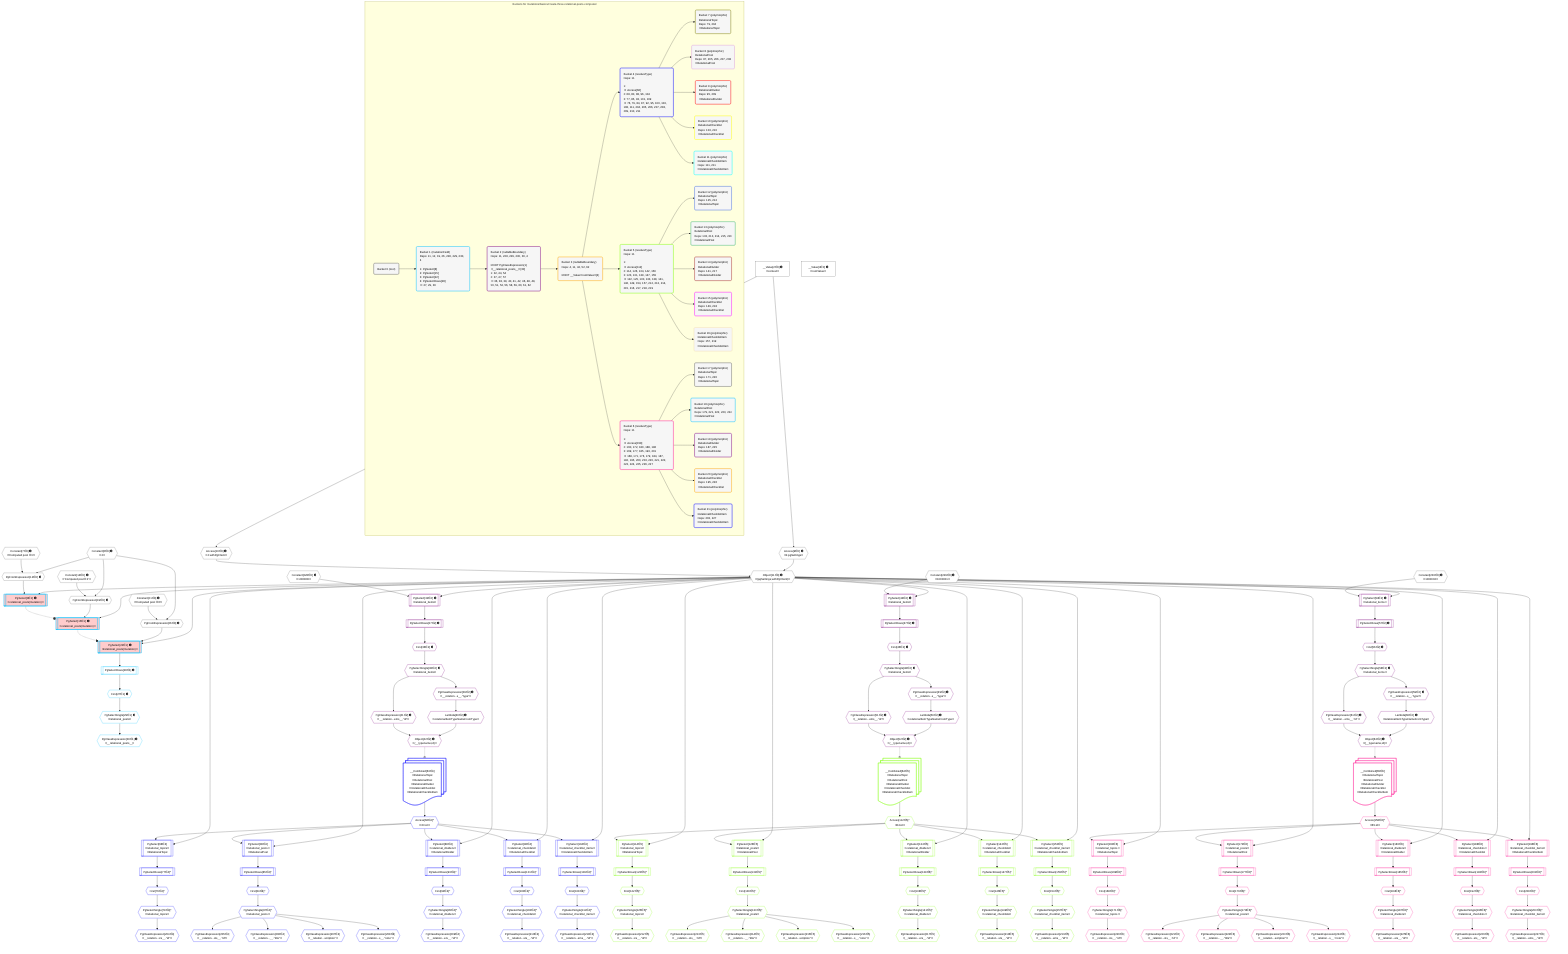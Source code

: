 %%{init: {'themeVariables': { 'fontSize': '12px'}}}%%
graph TD
    classDef path fill:#eee,stroke:#000,color:#000
    classDef plan fill:#fff,stroke-width:1px,color:#000
    classDef itemplan fill:#fff,stroke-width:2px,color:#000
    classDef unbatchedplan fill:#dff,stroke-width:1px,color:#000
    classDef sideeffectplan fill:#fcc,stroke-width:2px,color:#000
    classDef bucket fill:#f6f6f6,color:#000,stroke-width:2px,text-align:left

    subgraph "Buckets for mutations/basics/create-three-relational-posts-computed"
    Bucket0("Bucket 0 (root)"):::bucket
    Bucket1("Bucket 1 (mutationField)<br />Deps: 11, 12, 19, 26, 228, 229, 230, 4<br /><br />1: PgSelect[8]<br />2: PgSelect[15]<br />3: PgSelect[22]<br />4: PgSelectRows[28]<br />ᐳ: 27, 29, 30"):::bucket
    Bucket2("Bucket 2 (nullableBoundary)<br />Deps: 11, 228, 229, 230, 30, 4<br /><br />ROOT PgClassExpression{1}ᐸ__relational_posts__ᐳ[30]<br />1: 32, 44, 54<br />2: 37, 47, 57<br />ᐳ: 36, 38, 39, 40, 41, 42, 46, 48, 49, 50, 51, 52, 56, 58, 59, 60, 61, 62"):::bucket
    Bucket3("Bucket 3 (nullableBoundary)<br />Deps: 4, 11, 42, 52, 62<br /><br />ROOT __ValueᐸrootValueᐳ[4]"):::bucket
    Bucket4("Bucket 4 (resolveType)<br />Deps: 11<br /><br />1: <br />ᐳ: Access[66]<br />2: 68, 80, 88, 96, 104<br />3: 77, 85, 93, 101, 109<br />ᐳ: 76, 79, 84, 87, 92, 95, 100, 103, 108, 111, 204, 205, 206, 207, 208, 209, 210, 211"):::bucket
    Bucket5("Bucket 5 (resolveType)<br />Deps: 11<br /><br />1: <br />ᐳ: Access[112]<br />2: 114, 126, 134, 142, 150<br />3: 123, 131, 139, 147, 155<br />ᐳ: 122, 125, 130, 133, 138, 141, 146, 149, 154, 157, 212, 213, 214, 215, 216, 217, 218, 219"):::bucket
    Bucket6("Bucket 6 (resolveType)<br />Deps: 11<br /><br />1: <br />ᐳ: Access[158]<br />2: 160, 172, 180, 188, 196<br />3: 169, 177, 185, 193, 201<br />ᐳ: 168, 171, 176, 179, 184, 187, 192, 195, 200, 203, 220, 221, 222, 223, 224, 225, 226, 227"):::bucket
    Bucket7("Bucket 7 (polymorphic)<br />RelationalTopic<br />Deps: 79, 204<br />ᐳRelationalTopic"):::bucket
    Bucket8("Bucket 8 (polymorphic)<br />RelationalPost<br />Deps: 87, 205, 206, 207, 208<br />ᐳRelationalPost"):::bucket
    Bucket9("Bucket 9 (polymorphic)<br />RelationalDivider<br />Deps: 95, 209<br />ᐳRelationalDivider"):::bucket
    Bucket10("Bucket 10 (polymorphic)<br />RelationalChecklist<br />Deps: 103, 210<br />ᐳRelationalChecklist"):::bucket
    Bucket11("Bucket 11 (polymorphic)<br />RelationalChecklistItem<br />Deps: 111, 211<br />ᐳRelationalChecklistItem"):::bucket
    Bucket12("Bucket 12 (polymorphic)<br />RelationalTopic<br />Deps: 125, 212<br />ᐳRelationalTopic"):::bucket
    Bucket13("Bucket 13 (polymorphic)<br />RelationalPost<br />Deps: 133, 213, 214, 215, 216<br />ᐳRelationalPost"):::bucket
    Bucket14("Bucket 14 (polymorphic)<br />RelationalDivider<br />Deps: 141, 217<br />ᐳRelationalDivider"):::bucket
    Bucket15("Bucket 15 (polymorphic)<br />RelationalChecklist<br />Deps: 149, 218<br />ᐳRelationalChecklist"):::bucket
    Bucket16("Bucket 16 (polymorphic)<br />RelationalChecklistItem<br />Deps: 157, 219<br />ᐳRelationalChecklistItem"):::bucket
    Bucket17("Bucket 17 (polymorphic)<br />RelationalTopic<br />Deps: 171, 220<br />ᐳRelationalTopic"):::bucket
    Bucket18("Bucket 18 (polymorphic)<br />RelationalPost<br />Deps: 179, 221, 222, 223, 224<br />ᐳRelationalPost"):::bucket
    Bucket19("Bucket 19 (polymorphic)<br />RelationalDivider<br />Deps: 187, 225<br />ᐳRelationalDivider"):::bucket
    Bucket20("Bucket 20 (polymorphic)<br />RelationalChecklist<br />Deps: 195, 226<br />ᐳRelationalChecklist"):::bucket
    Bucket21("Bucket 21 (polymorphic)<br />RelationalChecklistItem<br />Deps: 203, 227<br />ᐳRelationalChecklistItem"):::bucket
    end
    Bucket0 --> Bucket1
    Bucket1 --> Bucket2
    Bucket2 --> Bucket3
    Bucket3 --> Bucket4 & Bucket5 & Bucket6
    Bucket4 --> Bucket7 & Bucket8 & Bucket9 & Bucket10 & Bucket11
    Bucket5 --> Bucket12 & Bucket13 & Bucket14 & Bucket15 & Bucket16
    Bucket6 --> Bucket17 & Bucket18 & Bucket19 & Bucket20 & Bucket21

    %% plan dependencies
    Object11{{"Object[11∈0] ➊<br />ᐸ{pgSettings,withPgClient}ᐳ"}}:::plan
    Access9{{"Access[9∈0] ➊<br />ᐸ2.pgSettingsᐳ"}}:::plan
    Access10{{"Access[10∈0] ➊<br />ᐸ2.withPgClientᐳ"}}:::plan
    Access9 & Access10 --> Object11
    PgFromExpression12{{"PgFromExpression[12∈0] ➊"}}:::plan
    Constant6{{"Constant[6∈0] ➊<br />ᐸ2ᐳ"}}:::plan
    Constant7{{"Constant[7∈0] ➊<br />ᐸ'Computed post ꖛ1'ᐳ"}}:::plan
    Constant6 & Constant7 --> PgFromExpression12
    PgFromExpression19{{"PgFromExpression[19∈0] ➊"}}:::plan
    Constant14{{"Constant[14∈0] ➊<br />ᐸ'Computed post ꖛ2'ᐳ"}}:::plan
    Constant6 & Constant14 --> PgFromExpression19
    PgFromExpression26{{"PgFromExpression[26∈0] ➊"}}:::plan
    Constant21{{"Constant[21∈0] ➊<br />ᐸ'Computed post ꖛ3'ᐳ"}}:::plan
    Constant6 & Constant21 --> PgFromExpression26
    __Value2["__Value[2∈0] ➊<br />ᐸcontextᐳ"]:::plan
    __Value2 --> Access9
    __Value2 --> Access10
    __Value4["__Value[4∈0] ➊<br />ᐸrootValueᐳ"]:::plan
    Constant228{{"Constant[228∈0] ➊<br />ᐸ1000000ᐳ"}}:::plan
    Constant229{{"Constant[229∈0] ➊<br />ᐸ1000001ᐳ"}}:::plan
    Constant230{{"Constant[230∈0] ➊<br />ᐸ1000002ᐳ"}}:::plan
    PgSelect8[["PgSelect[8∈1] ➊<br />ᐸrelational_posts(mutation)ᐳ"]]:::sideeffectplan
    Object11 & PgFromExpression12 --> PgSelect8
    PgSelect15[["PgSelect[15∈1] ➊<br />ᐸrelational_posts(mutation)ᐳ"]]:::sideeffectplan
    Object11 & PgFromExpression19 --> PgSelect15
    PgSelect22[["PgSelect[22∈1] ➊<br />ᐸrelational_posts(mutation)ᐳ"]]:::sideeffectplan
    Object11 & PgFromExpression26 --> PgSelect22
    First27{{"First[27∈1] ➊"}}:::plan
    PgSelectRows28[["PgSelectRows[28∈1] ➊"]]:::plan
    PgSelectRows28 --> First27
    PgSelect22 --> PgSelectRows28
    PgSelectSingle29{{"PgSelectSingle[29∈1] ➊<br />ᐸrelational_postsᐳ"}}:::plan
    First27 --> PgSelectSingle29
    PgClassExpression30{{"PgClassExpression[30∈1] ➊<br />ᐸ__relational_posts__ᐳ"}}:::plan
    PgSelectSingle29 --> PgClassExpression30
    PgSelect32[["PgSelect[32∈2] ➊<br />ᐸrelational_itemsᐳ"]]:::plan
    Object11 & Constant228 --> PgSelect32
    Object42{{"Object[42∈2] ➊<br />ᐸ{__typename,id}ᐳ"}}:::plan
    Lambda40{{"Lambda[40∈2] ➊<br />ᐸrelationalItemTypeNameFromTypeᐳ"}}:::plan
    PgClassExpression41{{"PgClassExpression[41∈2] ➊<br />ᐸ__relation...ems__.”id”ᐳ"}}:::plan
    Lambda40 & PgClassExpression41 --> Object42
    PgSelect44[["PgSelect[44∈2] ➊<br />ᐸrelational_itemsᐳ"]]:::plan
    Object11 & Constant229 --> PgSelect44
    Object52{{"Object[52∈2] ➊<br />ᐸ{__typename,id}ᐳ"}}:::plan
    Lambda50{{"Lambda[50∈2] ➊<br />ᐸrelationalItemTypeNameFromTypeᐳ"}}:::plan
    PgClassExpression51{{"PgClassExpression[51∈2] ➊<br />ᐸ__relation...ems__.”id”ᐳ"}}:::plan
    Lambda50 & PgClassExpression51 --> Object52
    PgSelect54[["PgSelect[54∈2] ➊<br />ᐸrelational_itemsᐳ"]]:::plan
    Object11 & Constant230 --> PgSelect54
    Object62{{"Object[62∈2] ➊<br />ᐸ{__typename,id}ᐳ"}}:::plan
    Lambda60{{"Lambda[60∈2] ➊<br />ᐸrelationalItemTypeNameFromTypeᐳ"}}:::plan
    PgClassExpression61{{"PgClassExpression[61∈2] ➊<br />ᐸ__relation...ems__.”id”ᐳ"}}:::plan
    Lambda60 & PgClassExpression61 --> Object62
    First36{{"First[36∈2] ➊"}}:::plan
    PgSelectRows37[["PgSelectRows[37∈2] ➊"]]:::plan
    PgSelectRows37 --> First36
    PgSelect32 --> PgSelectRows37
    PgSelectSingle38{{"PgSelectSingle[38∈2] ➊<br />ᐸrelational_itemsᐳ"}}:::plan
    First36 --> PgSelectSingle38
    PgClassExpression39{{"PgClassExpression[39∈2] ➊<br />ᐸ__relation...s__.”type”ᐳ"}}:::plan
    PgSelectSingle38 --> PgClassExpression39
    PgClassExpression39 --> Lambda40
    PgSelectSingle38 --> PgClassExpression41
    First46{{"First[46∈2] ➊"}}:::plan
    PgSelectRows47[["PgSelectRows[47∈2] ➊"]]:::plan
    PgSelectRows47 --> First46
    PgSelect44 --> PgSelectRows47
    PgSelectSingle48{{"PgSelectSingle[48∈2] ➊<br />ᐸrelational_itemsᐳ"}}:::plan
    First46 --> PgSelectSingle48
    PgClassExpression49{{"PgClassExpression[49∈2] ➊<br />ᐸ__relation...s__.”type”ᐳ"}}:::plan
    PgSelectSingle48 --> PgClassExpression49
    PgClassExpression49 --> Lambda50
    PgSelectSingle48 --> PgClassExpression51
    First56{{"First[56∈2] ➊"}}:::plan
    PgSelectRows57[["PgSelectRows[57∈2] ➊"]]:::plan
    PgSelectRows57 --> First56
    PgSelect54 --> PgSelectRows57
    PgSelectSingle58{{"PgSelectSingle[58∈2] ➊<br />ᐸrelational_itemsᐳ"}}:::plan
    First56 --> PgSelectSingle58
    PgClassExpression59{{"PgClassExpression[59∈2] ➊<br />ᐸ__relation...s__.”type”ᐳ"}}:::plan
    PgSelectSingle58 --> PgClassExpression59
    PgClassExpression59 --> Lambda60
    PgSelectSingle58 --> PgClassExpression61
    PgSelect68[["PgSelect[68∈4]<br />ᐸrelational_topicsᐳ<br />ᐳRelationalTopic"]]:::plan
    Access66{{"Access[66∈4]^<br />ᐸ63.idᐳ"}}:::plan
    Object11 & Access66 --> PgSelect68
    PgSelect80[["PgSelect[80∈4]<br />ᐸrelational_postsᐳ<br />ᐳRelationalPost"]]:::plan
    Object11 & Access66 --> PgSelect80
    PgSelect88[["PgSelect[88∈4]<br />ᐸrelational_dividersᐳ<br />ᐳRelationalDivider"]]:::plan
    Object11 & Access66 --> PgSelect88
    PgSelect96[["PgSelect[96∈4]<br />ᐸrelational_checklistsᐳ<br />ᐳRelationalChecklist"]]:::plan
    Object11 & Access66 --> PgSelect96
    PgSelect104[["PgSelect[104∈4]<br />ᐸrelational_checklist_itemsᐳ<br />ᐳRelationalChecklistItem"]]:::plan
    Object11 & Access66 --> PgSelect104
    __Value63:::plan@{shape: docs, label: "__Combined[63∈4]<br />ᐳRelationalTopic<br />ᐳRelationalPost<br />ᐳRelationalDivider<br />ᐳRelationalChecklist<br />ᐳRelationalChecklistItem"}
    __Value63 --> Access66
    First76{{"First[76∈4]^"}}:::plan
    PgSelectRows77[["PgSelectRows[77∈4]^"]]:::plan
    PgSelectRows77 --> First76
    PgSelect68 --> PgSelectRows77
    PgSelectSingle79{{"PgSelectSingle[79∈4]^<br />ᐸrelational_topicsᐳ"}}:::plan
    First76 --> PgSelectSingle79
    First84{{"First[84∈4]^"}}:::plan
    PgSelectRows85[["PgSelectRows[85∈4]^"]]:::plan
    PgSelectRows85 --> First84
    PgSelect80 --> PgSelectRows85
    PgSelectSingle87{{"PgSelectSingle[87∈4]^<br />ᐸrelational_postsᐳ"}}:::plan
    First84 --> PgSelectSingle87
    First92{{"First[92∈4]^"}}:::plan
    PgSelectRows93[["PgSelectRows[93∈4]^"]]:::plan
    PgSelectRows93 --> First92
    PgSelect88 --> PgSelectRows93
    PgSelectSingle95{{"PgSelectSingle[95∈4]^<br />ᐸrelational_dividersᐳ"}}:::plan
    First92 --> PgSelectSingle95
    First100{{"First[100∈4]^"}}:::plan
    PgSelectRows101[["PgSelectRows[101∈4]^"]]:::plan
    PgSelectRows101 --> First100
    PgSelect96 --> PgSelectRows101
    PgSelectSingle103{{"PgSelectSingle[103∈4]^<br />ᐸrelational_checklistsᐳ"}}:::plan
    First100 --> PgSelectSingle103
    First108{{"First[108∈4]^"}}:::plan
    PgSelectRows109[["PgSelectRows[109∈4]^"]]:::plan
    PgSelectRows109 --> First108
    PgSelect104 --> PgSelectRows109
    PgSelectSingle111{{"PgSelectSingle[111∈4]^<br />ᐸrelational_checklist_itemsᐳ"}}:::plan
    First108 --> PgSelectSingle111
    PgClassExpression204{{"PgClassExpression[204∈4]<br />ᐸ__relation...ics__.”id”ᐳ"}}:::plan
    PgSelectSingle79 --> PgClassExpression204
    PgClassExpression205{{"PgClassExpression[205∈4]<br />ᐸ__relation...sts__.”id”ᐳ"}}:::plan
    PgSelectSingle87 --> PgClassExpression205
    PgClassExpression206{{"PgClassExpression[206∈4]<br />ᐸ__relation...__.”title”ᐳ"}}:::plan
    PgSelectSingle87 --> PgClassExpression206
    PgClassExpression207{{"PgClassExpression[207∈4]<br />ᐸ__relation...scription”ᐳ"}}:::plan
    PgSelectSingle87 --> PgClassExpression207
    PgClassExpression208{{"PgClassExpression[208∈4]<br />ᐸ__relation...s__.”note”ᐳ"}}:::plan
    PgSelectSingle87 --> PgClassExpression208
    PgClassExpression209{{"PgClassExpression[209∈4]<br />ᐸ__relation...ers__.”id”ᐳ"}}:::plan
    PgSelectSingle95 --> PgClassExpression209
    PgClassExpression210{{"PgClassExpression[210∈4]<br />ᐸ__relation...sts__.”id”ᐳ"}}:::plan
    PgSelectSingle103 --> PgClassExpression210
    PgClassExpression211{{"PgClassExpression[211∈4]<br />ᐸ__relation...ems__.”id”ᐳ"}}:::plan
    PgSelectSingle111 --> PgClassExpression211
    PgSelect114[["PgSelect[114∈5]<br />ᐸrelational_topicsᐳ<br />ᐳRelationalTopic"]]:::plan
    Access112{{"Access[112∈5]^<br />ᐸ64.idᐳ"}}:::plan
    Object11 & Access112 --> PgSelect114
    PgSelect126[["PgSelect[126∈5]<br />ᐸrelational_postsᐳ<br />ᐳRelationalPost"]]:::plan
    Object11 & Access112 --> PgSelect126
    PgSelect134[["PgSelect[134∈5]<br />ᐸrelational_dividersᐳ<br />ᐳRelationalDivider"]]:::plan
    Object11 & Access112 --> PgSelect134
    PgSelect142[["PgSelect[142∈5]<br />ᐸrelational_checklistsᐳ<br />ᐳRelationalChecklist"]]:::plan
    Object11 & Access112 --> PgSelect142
    PgSelect150[["PgSelect[150∈5]<br />ᐸrelational_checklist_itemsᐳ<br />ᐳRelationalChecklistItem"]]:::plan
    Object11 & Access112 --> PgSelect150
    __Value64:::plan@{shape: docs, label: "__Combined[64∈5]<br />ᐳRelationalTopic<br />ᐳRelationalPost<br />ᐳRelationalDivider<br />ᐳRelationalChecklist<br />ᐳRelationalChecklistItem"}
    __Value64 --> Access112
    First122{{"First[122∈5]^"}}:::plan
    PgSelectRows123[["PgSelectRows[123∈5]^"]]:::plan
    PgSelectRows123 --> First122
    PgSelect114 --> PgSelectRows123
    PgSelectSingle125{{"PgSelectSingle[125∈5]^<br />ᐸrelational_topicsᐳ"}}:::plan
    First122 --> PgSelectSingle125
    First130{{"First[130∈5]^"}}:::plan
    PgSelectRows131[["PgSelectRows[131∈5]^"]]:::plan
    PgSelectRows131 --> First130
    PgSelect126 --> PgSelectRows131
    PgSelectSingle133{{"PgSelectSingle[133∈5]^<br />ᐸrelational_postsᐳ"}}:::plan
    First130 --> PgSelectSingle133
    First138{{"First[138∈5]^"}}:::plan
    PgSelectRows139[["PgSelectRows[139∈5]^"]]:::plan
    PgSelectRows139 --> First138
    PgSelect134 --> PgSelectRows139
    PgSelectSingle141{{"PgSelectSingle[141∈5]^<br />ᐸrelational_dividersᐳ"}}:::plan
    First138 --> PgSelectSingle141
    First146{{"First[146∈5]^"}}:::plan
    PgSelectRows147[["PgSelectRows[147∈5]^"]]:::plan
    PgSelectRows147 --> First146
    PgSelect142 --> PgSelectRows147
    PgSelectSingle149{{"PgSelectSingle[149∈5]^<br />ᐸrelational_checklistsᐳ"}}:::plan
    First146 --> PgSelectSingle149
    First154{{"First[154∈5]^"}}:::plan
    PgSelectRows155[["PgSelectRows[155∈5]^"]]:::plan
    PgSelectRows155 --> First154
    PgSelect150 --> PgSelectRows155
    PgSelectSingle157{{"PgSelectSingle[157∈5]^<br />ᐸrelational_checklist_itemsᐳ"}}:::plan
    First154 --> PgSelectSingle157
    PgClassExpression212{{"PgClassExpression[212∈5]<br />ᐸ__relation...ics__.”id”ᐳ"}}:::plan
    PgSelectSingle125 --> PgClassExpression212
    PgClassExpression213{{"PgClassExpression[213∈5]<br />ᐸ__relation...sts__.”id”ᐳ"}}:::plan
    PgSelectSingle133 --> PgClassExpression213
    PgClassExpression214{{"PgClassExpression[214∈5]<br />ᐸ__relation...__.”title”ᐳ"}}:::plan
    PgSelectSingle133 --> PgClassExpression214
    PgClassExpression215{{"PgClassExpression[215∈5]<br />ᐸ__relation...scription”ᐳ"}}:::plan
    PgSelectSingle133 --> PgClassExpression215
    PgClassExpression216{{"PgClassExpression[216∈5]<br />ᐸ__relation...s__.”note”ᐳ"}}:::plan
    PgSelectSingle133 --> PgClassExpression216
    PgClassExpression217{{"PgClassExpression[217∈5]<br />ᐸ__relation...ers__.”id”ᐳ"}}:::plan
    PgSelectSingle141 --> PgClassExpression217
    PgClassExpression218{{"PgClassExpression[218∈5]<br />ᐸ__relation...sts__.”id”ᐳ"}}:::plan
    PgSelectSingle149 --> PgClassExpression218
    PgClassExpression219{{"PgClassExpression[219∈5]<br />ᐸ__relation...ems__.”id”ᐳ"}}:::plan
    PgSelectSingle157 --> PgClassExpression219
    PgSelect160[["PgSelect[160∈6]<br />ᐸrelational_topicsᐳ<br />ᐳRelationalTopic"]]:::plan
    Access158{{"Access[158∈6]^<br />ᐸ65.idᐳ"}}:::plan
    Object11 & Access158 --> PgSelect160
    PgSelect172[["PgSelect[172∈6]<br />ᐸrelational_postsᐳ<br />ᐳRelationalPost"]]:::plan
    Object11 & Access158 --> PgSelect172
    PgSelect180[["PgSelect[180∈6]<br />ᐸrelational_dividersᐳ<br />ᐳRelationalDivider"]]:::plan
    Object11 & Access158 --> PgSelect180
    PgSelect188[["PgSelect[188∈6]<br />ᐸrelational_checklistsᐳ<br />ᐳRelationalChecklist"]]:::plan
    Object11 & Access158 --> PgSelect188
    PgSelect196[["PgSelect[196∈6]<br />ᐸrelational_checklist_itemsᐳ<br />ᐳRelationalChecklistItem"]]:::plan
    Object11 & Access158 --> PgSelect196
    __Value65:::plan@{shape: docs, label: "__Combined[65∈6]<br />ᐳRelationalTopic<br />ᐳRelationalPost<br />ᐳRelationalDivider<br />ᐳRelationalChecklist<br />ᐳRelationalChecklistItem"}
    __Value65 --> Access158
    First168{{"First[168∈6]^"}}:::plan
    PgSelectRows169[["PgSelectRows[169∈6]^"]]:::plan
    PgSelectRows169 --> First168
    PgSelect160 --> PgSelectRows169
    PgSelectSingle171{{"PgSelectSingle[171∈6]^<br />ᐸrelational_topicsᐳ"}}:::plan
    First168 --> PgSelectSingle171
    First176{{"First[176∈6]^"}}:::plan
    PgSelectRows177[["PgSelectRows[177∈6]^"]]:::plan
    PgSelectRows177 --> First176
    PgSelect172 --> PgSelectRows177
    PgSelectSingle179{{"PgSelectSingle[179∈6]^<br />ᐸrelational_postsᐳ"}}:::plan
    First176 --> PgSelectSingle179
    First184{{"First[184∈6]^"}}:::plan
    PgSelectRows185[["PgSelectRows[185∈6]^"]]:::plan
    PgSelectRows185 --> First184
    PgSelect180 --> PgSelectRows185
    PgSelectSingle187{{"PgSelectSingle[187∈6]^<br />ᐸrelational_dividersᐳ"}}:::plan
    First184 --> PgSelectSingle187
    First192{{"First[192∈6]^"}}:::plan
    PgSelectRows193[["PgSelectRows[193∈6]^"]]:::plan
    PgSelectRows193 --> First192
    PgSelect188 --> PgSelectRows193
    PgSelectSingle195{{"PgSelectSingle[195∈6]^<br />ᐸrelational_checklistsᐳ"}}:::plan
    First192 --> PgSelectSingle195
    First200{{"First[200∈6]^"}}:::plan
    PgSelectRows201[["PgSelectRows[201∈6]^"]]:::plan
    PgSelectRows201 --> First200
    PgSelect196 --> PgSelectRows201
    PgSelectSingle203{{"PgSelectSingle[203∈6]^<br />ᐸrelational_checklist_itemsᐳ"}}:::plan
    First200 --> PgSelectSingle203
    PgClassExpression220{{"PgClassExpression[220∈6]<br />ᐸ__relation...ics__.”id”ᐳ"}}:::plan
    PgSelectSingle171 --> PgClassExpression220
    PgClassExpression221{{"PgClassExpression[221∈6]<br />ᐸ__relation...sts__.”id”ᐳ"}}:::plan
    PgSelectSingle179 --> PgClassExpression221
    PgClassExpression222{{"PgClassExpression[222∈6]<br />ᐸ__relation...__.”title”ᐳ"}}:::plan
    PgSelectSingle179 --> PgClassExpression222
    PgClassExpression223{{"PgClassExpression[223∈6]<br />ᐸ__relation...scription”ᐳ"}}:::plan
    PgSelectSingle179 --> PgClassExpression223
    PgClassExpression224{{"PgClassExpression[224∈6]<br />ᐸ__relation...s__.”note”ᐳ"}}:::plan
    PgSelectSingle179 --> PgClassExpression224
    PgClassExpression225{{"PgClassExpression[225∈6]<br />ᐸ__relation...ers__.”id”ᐳ"}}:::plan
    PgSelectSingle187 --> PgClassExpression225
    PgClassExpression226{{"PgClassExpression[226∈6]<br />ᐸ__relation...sts__.”id”ᐳ"}}:::plan
    PgSelectSingle195 --> PgClassExpression226
    PgClassExpression227{{"PgClassExpression[227∈6]<br />ᐸ__relation...ems__.”id”ᐳ"}}:::plan
    PgSelectSingle203 --> PgClassExpression227

    %% define steps
    classDef bucket0 stroke:#696969
    class Bucket0,__Value2,__Value4,Constant6,Constant7,Access9,Access10,Object11,PgFromExpression12,Constant14,PgFromExpression19,Constant21,PgFromExpression26,Constant228,Constant229,Constant230 bucket0
    classDef bucket1 stroke:#00bfff
    class Bucket1,PgSelect8,PgSelect15,PgSelect22,First27,PgSelectRows28,PgSelectSingle29,PgClassExpression30 bucket1
    classDef bucket2 stroke:#7f007f
    class Bucket2,PgSelect32,First36,PgSelectRows37,PgSelectSingle38,PgClassExpression39,Lambda40,PgClassExpression41,Object42,PgSelect44,First46,PgSelectRows47,PgSelectSingle48,PgClassExpression49,Lambda50,PgClassExpression51,Object52,PgSelect54,First56,PgSelectRows57,PgSelectSingle58,PgClassExpression59,Lambda60,PgClassExpression61,Object62 bucket2
    classDef bucket3 stroke:#ffa500
    class Bucket3 bucket3
    classDef bucket4 stroke:#0000ff
    class Bucket4,__Value63,Access66,PgSelect68,First76,PgSelectRows77,PgSelectSingle79,PgSelect80,First84,PgSelectRows85,PgSelectSingle87,PgSelect88,First92,PgSelectRows93,PgSelectSingle95,PgSelect96,First100,PgSelectRows101,PgSelectSingle103,PgSelect104,First108,PgSelectRows109,PgSelectSingle111,PgClassExpression204,PgClassExpression205,PgClassExpression206,PgClassExpression207,PgClassExpression208,PgClassExpression209,PgClassExpression210,PgClassExpression211 bucket4
    classDef bucket5 stroke:#7fff00
    class Bucket5,__Value64,Access112,PgSelect114,First122,PgSelectRows123,PgSelectSingle125,PgSelect126,First130,PgSelectRows131,PgSelectSingle133,PgSelect134,First138,PgSelectRows139,PgSelectSingle141,PgSelect142,First146,PgSelectRows147,PgSelectSingle149,PgSelect150,First154,PgSelectRows155,PgSelectSingle157,PgClassExpression212,PgClassExpression213,PgClassExpression214,PgClassExpression215,PgClassExpression216,PgClassExpression217,PgClassExpression218,PgClassExpression219 bucket5
    classDef bucket6 stroke:#ff1493
    class Bucket6,__Value65,Access158,PgSelect160,First168,PgSelectRows169,PgSelectSingle171,PgSelect172,First176,PgSelectRows177,PgSelectSingle179,PgSelect180,First184,PgSelectRows185,PgSelectSingle187,PgSelect188,First192,PgSelectRows193,PgSelectSingle195,PgSelect196,First200,PgSelectRows201,PgSelectSingle203,PgClassExpression220,PgClassExpression221,PgClassExpression222,PgClassExpression223,PgClassExpression224,PgClassExpression225,PgClassExpression226,PgClassExpression227 bucket6
    classDef bucket7 stroke:#808000
    class Bucket7 bucket7
    classDef bucket8 stroke:#dda0dd
    class Bucket8 bucket8
    classDef bucket9 stroke:#ff0000
    class Bucket9 bucket9
    classDef bucket10 stroke:#ffff00
    class Bucket10 bucket10
    classDef bucket11 stroke:#00ffff
    class Bucket11 bucket11
    classDef bucket12 stroke:#4169e1
    class Bucket12 bucket12
    classDef bucket13 stroke:#3cb371
    class Bucket13 bucket13
    classDef bucket14 stroke:#a52a2a
    class Bucket14 bucket14
    classDef bucket15 stroke:#ff00ff
    class Bucket15 bucket15
    classDef bucket16 stroke:#f5deb3
    class Bucket16 bucket16
    classDef bucket17 stroke:#696969
    class Bucket17 bucket17
    classDef bucket18 stroke:#00bfff
    class Bucket18 bucket18
    classDef bucket19 stroke:#7f007f
    class Bucket19 bucket19
    classDef bucket20 stroke:#ffa500
    class Bucket20 bucket20
    classDef bucket21 stroke:#0000ff
    class Bucket21 bucket21

    %% implicit side effects
    PgSelect8 -.-o PgSelect15
    PgSelect15 -.-o PgSelect22

    Object42 -.-x __Value63
    Object52 -.-x __Value64
    Object62 -.-x __Value65
